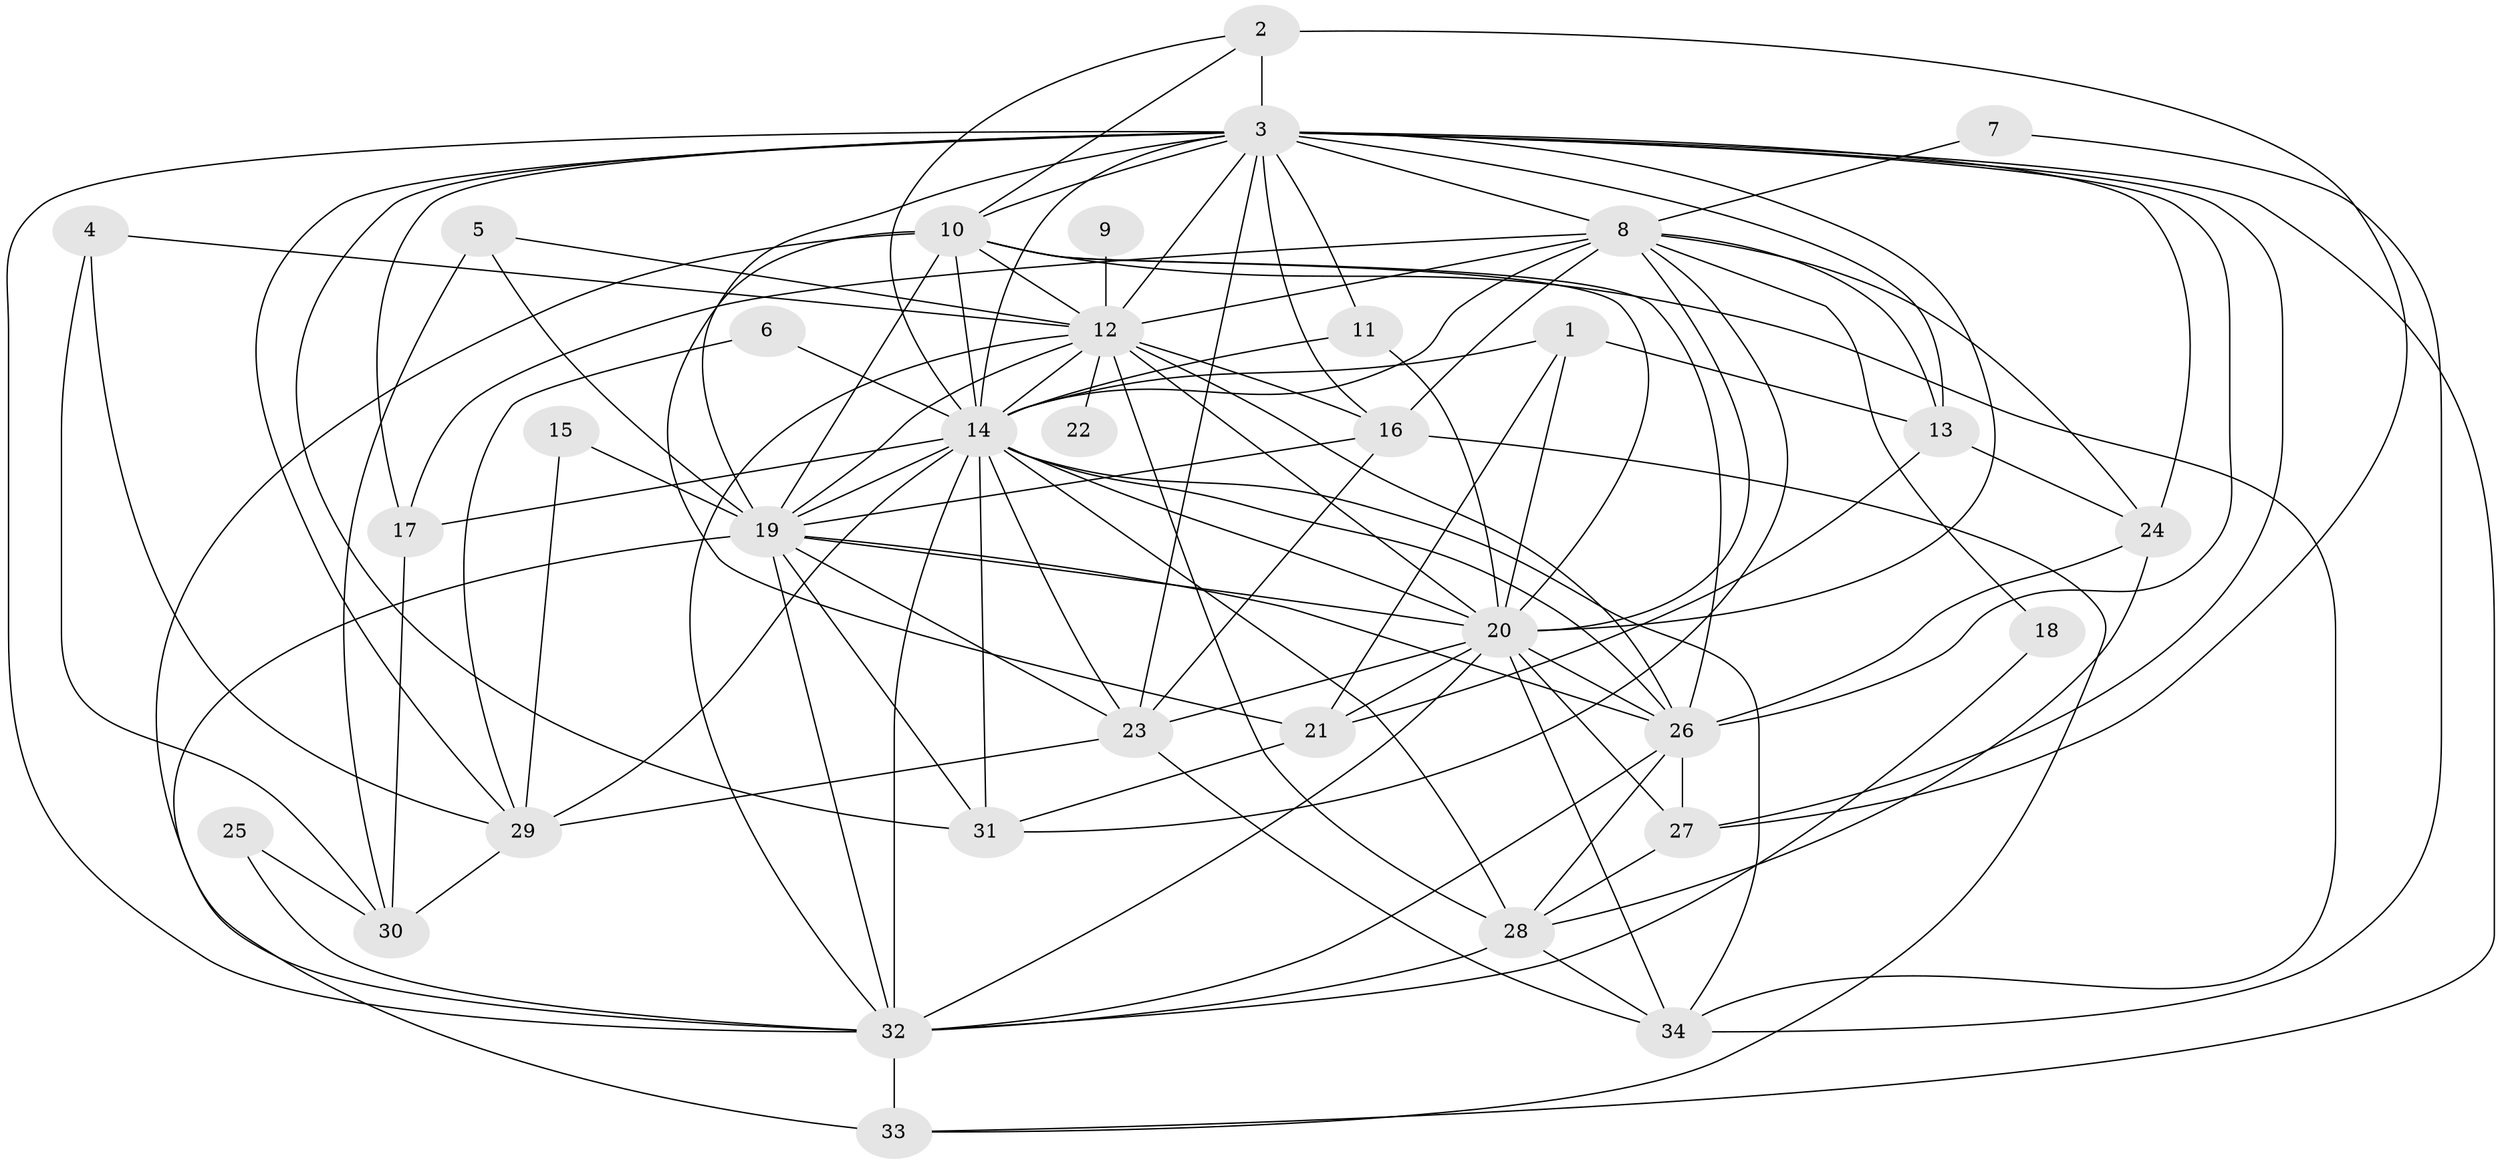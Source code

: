 // original degree distribution, {15: 0.008928571428571428, 19: 0.008928571428571428, 25: 0.017857142857142856, 16: 0.008928571428571428, 17: 0.017857142857142856, 24: 0.008928571428571428, 21: 0.008928571428571428, 23: 0.008928571428571428, 4: 0.08928571428571429, 12: 0.008928571428571428, 3: 0.20535714285714285, 2: 0.5178571428571429, 5: 0.044642857142857144, 7: 0.017857142857142856, 6: 0.017857142857142856, 8: 0.008928571428571428}
// Generated by graph-tools (version 1.1) at 2025/36/03/04/25 23:36:36]
// undirected, 34 vertices, 110 edges
graph export_dot {
  node [color=gray90,style=filled];
  1;
  2;
  3;
  4;
  5;
  6;
  7;
  8;
  9;
  10;
  11;
  12;
  13;
  14;
  15;
  16;
  17;
  18;
  19;
  20;
  21;
  22;
  23;
  24;
  25;
  26;
  27;
  28;
  29;
  30;
  31;
  32;
  33;
  34;
  1 -- 13 [weight=1.0];
  1 -- 14 [weight=1.0];
  1 -- 20 [weight=1.0];
  1 -- 21 [weight=1.0];
  2 -- 3 [weight=1.0];
  2 -- 10 [weight=1.0];
  2 -- 14 [weight=1.0];
  2 -- 27 [weight=2.0];
  3 -- 8 [weight=2.0];
  3 -- 10 [weight=1.0];
  3 -- 11 [weight=1.0];
  3 -- 12 [weight=2.0];
  3 -- 13 [weight=1.0];
  3 -- 14 [weight=3.0];
  3 -- 16 [weight=1.0];
  3 -- 17 [weight=1.0];
  3 -- 19 [weight=1.0];
  3 -- 20 [weight=1.0];
  3 -- 23 [weight=1.0];
  3 -- 24 [weight=2.0];
  3 -- 26 [weight=2.0];
  3 -- 27 [weight=1.0];
  3 -- 29 [weight=1.0];
  3 -- 31 [weight=1.0];
  3 -- 32 [weight=1.0];
  3 -- 33 [weight=1.0];
  4 -- 12 [weight=1.0];
  4 -- 29 [weight=1.0];
  4 -- 30 [weight=1.0];
  5 -- 12 [weight=1.0];
  5 -- 19 [weight=1.0];
  5 -- 30 [weight=1.0];
  6 -- 14 [weight=1.0];
  6 -- 29 [weight=1.0];
  7 -- 8 [weight=1.0];
  7 -- 34 [weight=1.0];
  8 -- 12 [weight=1.0];
  8 -- 13 [weight=1.0];
  8 -- 14 [weight=1.0];
  8 -- 16 [weight=1.0];
  8 -- 17 [weight=1.0];
  8 -- 18 [weight=1.0];
  8 -- 20 [weight=1.0];
  8 -- 24 [weight=1.0];
  8 -- 31 [weight=1.0];
  9 -- 12 [weight=1.0];
  10 -- 12 [weight=1.0];
  10 -- 14 [weight=5.0];
  10 -- 19 [weight=2.0];
  10 -- 20 [weight=2.0];
  10 -- 21 [weight=1.0];
  10 -- 26 [weight=1.0];
  10 -- 32 [weight=1.0];
  10 -- 34 [weight=2.0];
  11 -- 14 [weight=1.0];
  11 -- 20 [weight=2.0];
  12 -- 14 [weight=4.0];
  12 -- 16 [weight=1.0];
  12 -- 19 [weight=3.0];
  12 -- 20 [weight=1.0];
  12 -- 22 [weight=1.0];
  12 -- 26 [weight=2.0];
  12 -- 28 [weight=2.0];
  12 -- 32 [weight=2.0];
  13 -- 21 [weight=1.0];
  13 -- 24 [weight=1.0];
  14 -- 17 [weight=1.0];
  14 -- 19 [weight=7.0];
  14 -- 20 [weight=4.0];
  14 -- 23 [weight=2.0];
  14 -- 26 [weight=4.0];
  14 -- 28 [weight=2.0];
  14 -- 29 [weight=3.0];
  14 -- 31 [weight=1.0];
  14 -- 32 [weight=7.0];
  14 -- 34 [weight=1.0];
  15 -- 19 [weight=1.0];
  15 -- 29 [weight=1.0];
  16 -- 19 [weight=1.0];
  16 -- 23 [weight=1.0];
  16 -- 33 [weight=1.0];
  17 -- 30 [weight=2.0];
  18 -- 32 [weight=1.0];
  19 -- 20 [weight=2.0];
  19 -- 23 [weight=1.0];
  19 -- 26 [weight=1.0];
  19 -- 31 [weight=2.0];
  19 -- 32 [weight=2.0];
  19 -- 33 [weight=1.0];
  20 -- 21 [weight=1.0];
  20 -- 23 [weight=2.0];
  20 -- 26 [weight=1.0];
  20 -- 27 [weight=1.0];
  20 -- 32 [weight=3.0];
  20 -- 34 [weight=1.0];
  21 -- 31 [weight=1.0];
  23 -- 29 [weight=1.0];
  23 -- 34 [weight=2.0];
  24 -- 26 [weight=1.0];
  24 -- 28 [weight=1.0];
  25 -- 30 [weight=1.0];
  25 -- 32 [weight=1.0];
  26 -- 27 [weight=1.0];
  26 -- 28 [weight=1.0];
  26 -- 32 [weight=1.0];
  27 -- 28 [weight=2.0];
  28 -- 32 [weight=1.0];
  28 -- 34 [weight=1.0];
  29 -- 30 [weight=1.0];
  32 -- 33 [weight=2.0];
}
